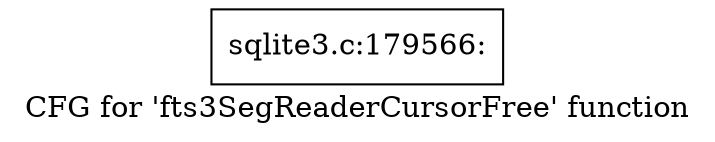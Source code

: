 digraph "CFG for 'fts3SegReaderCursorFree' function" {
	label="CFG for 'fts3SegReaderCursorFree' function";

	Node0x55c0f90bf310 [shape=record,label="{sqlite3.c:179566:}"];
}
